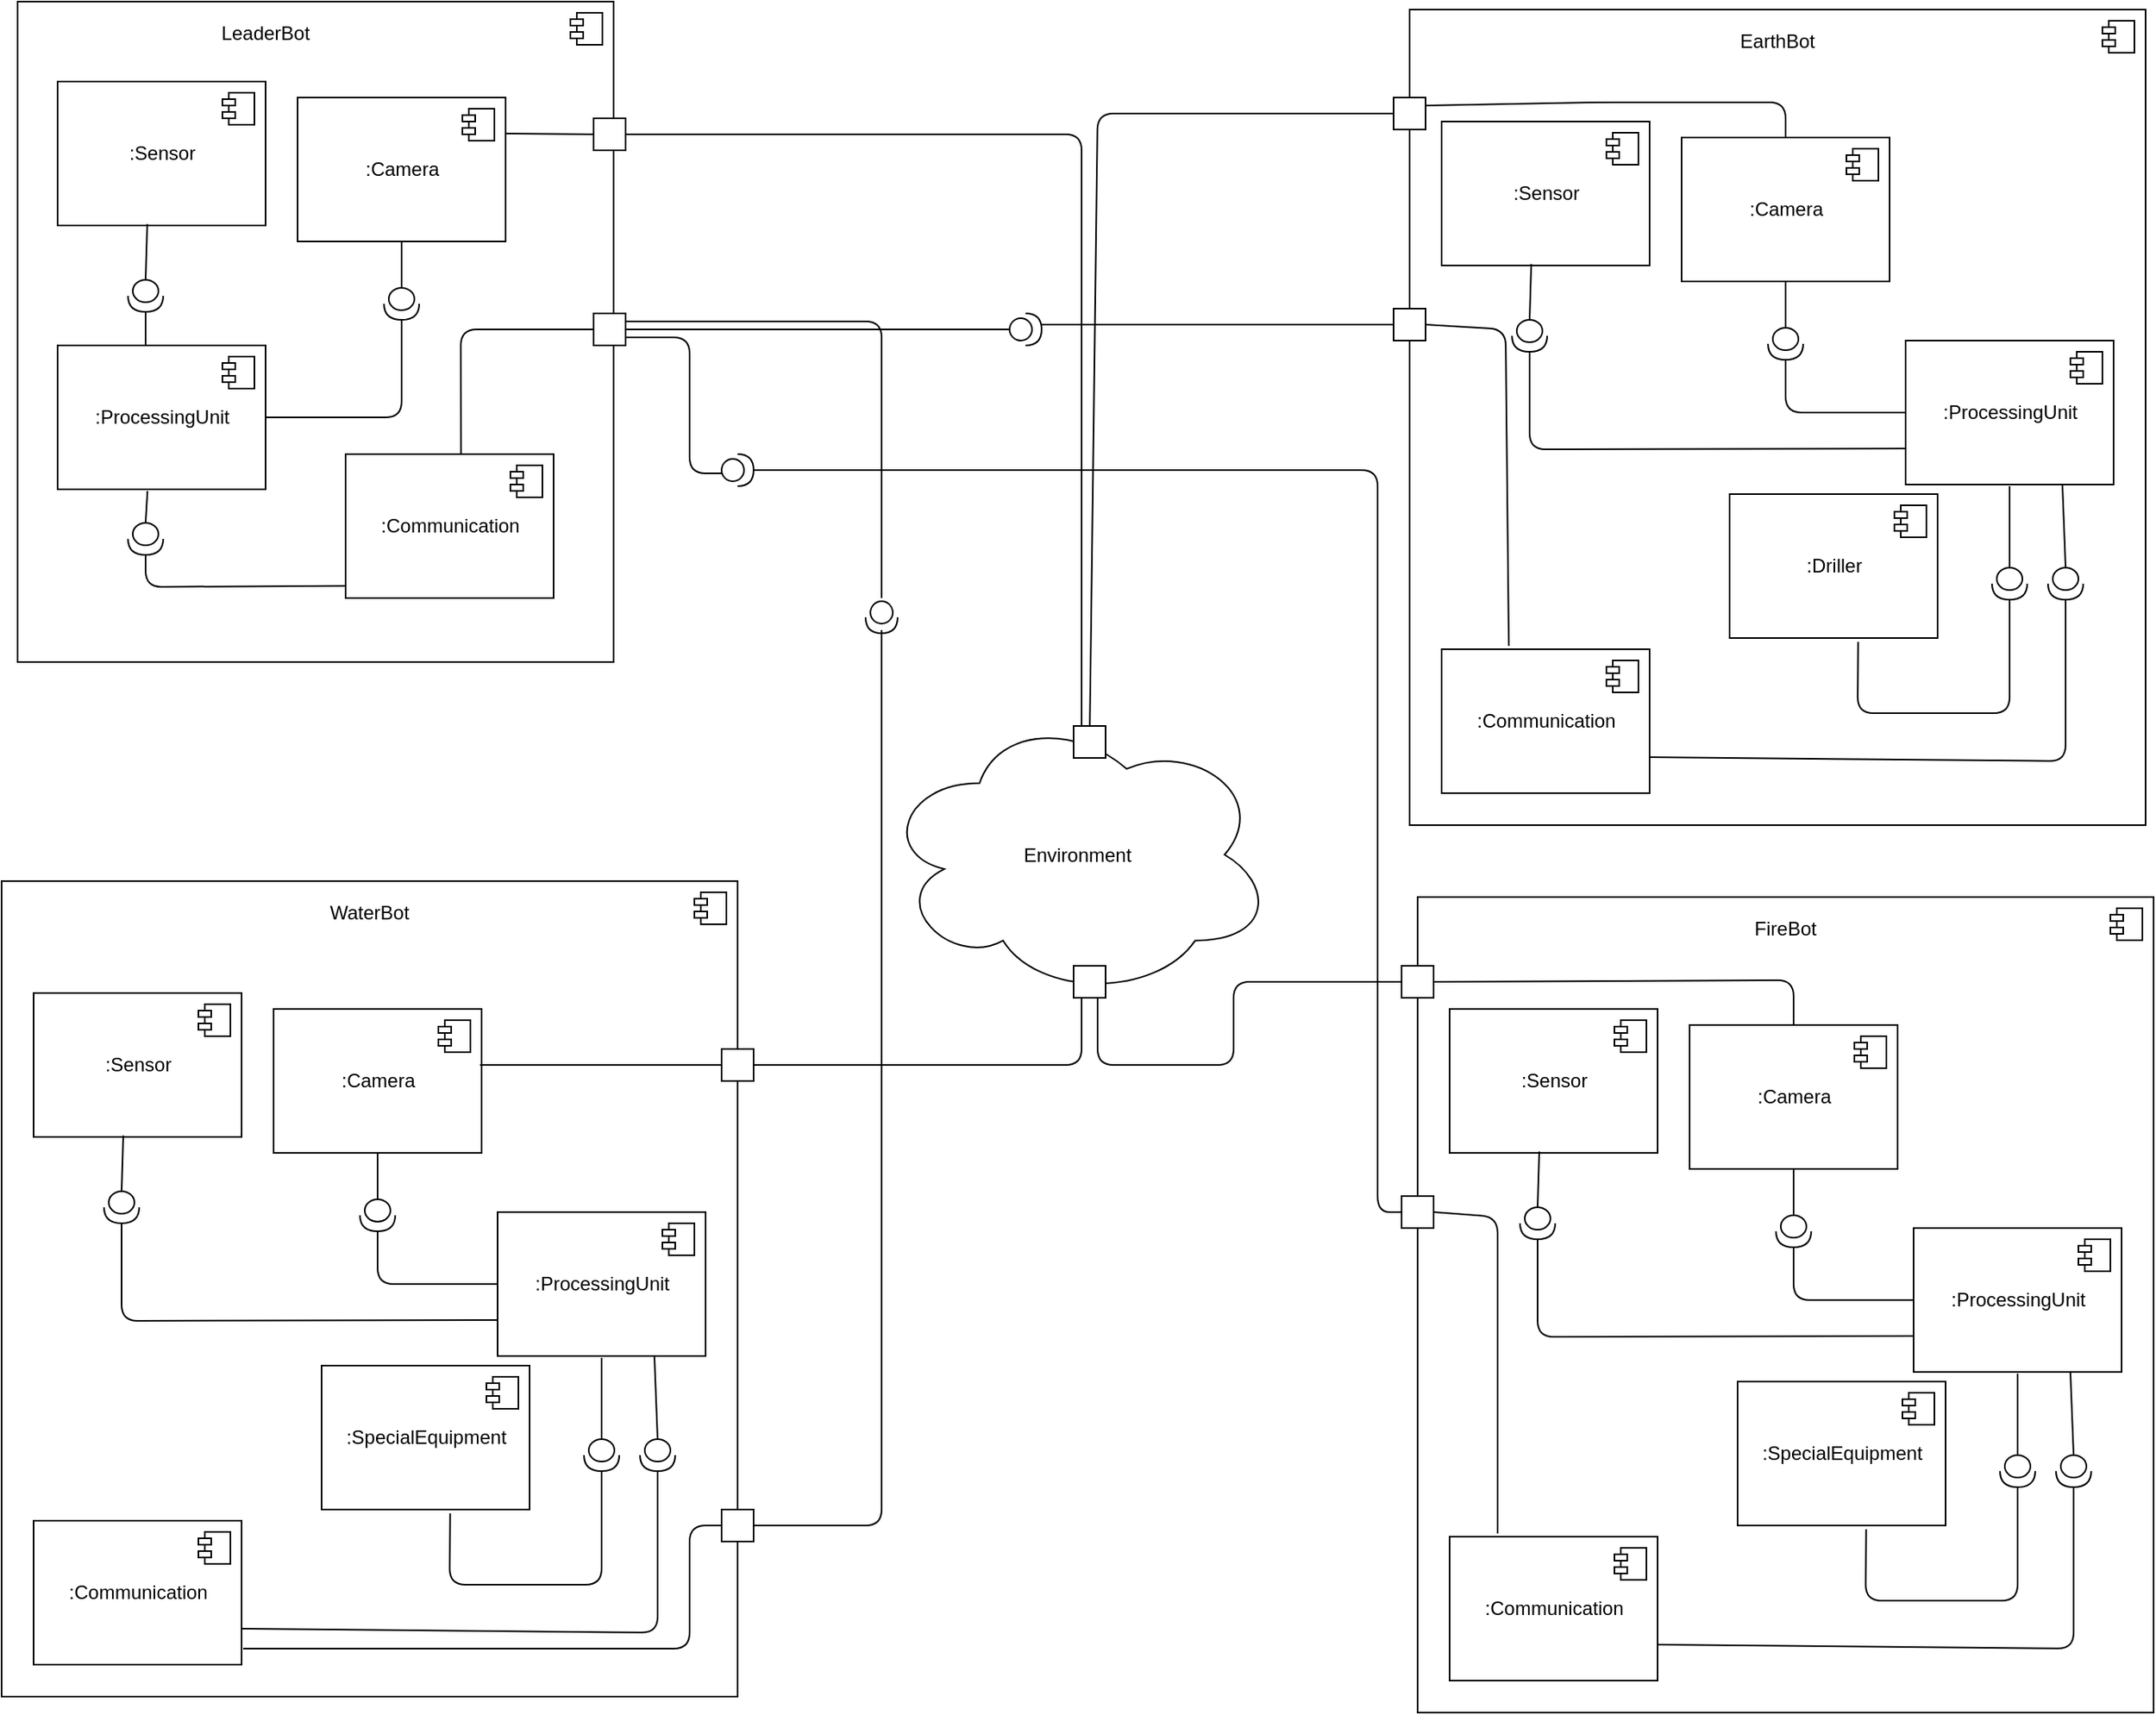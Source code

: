 <mxfile version="13.3.6" type="google"><diagram name="Page-1" id="e7e014a7-5840-1c2e-5031-d8a46d1fe8dd"><mxGraphModel dx="1730" dy="1713" grid="1" gridSize="10" guides="1" tooltips="1" connect="1" arrows="1" fold="1" page="1" pageScale="1" pageWidth="1169" pageHeight="826" background="#ffffff" math="0" shadow="0"><root><mxCell id="0"/><mxCell id="1" parent="0"/><mxCell id="NwQqCT-GQSoOj6q-BD4P-41" value="" style="html=1;dropTarget=0;" vertex="1" parent="1"><mxGeometry x="40" y="-73" width="372.5" height="413" as="geometry"/></mxCell><mxCell id="NwQqCT-GQSoOj6q-BD4P-42" value="" style="shape=component;jettyWidth=8;jettyHeight=4;" vertex="1" parent="NwQqCT-GQSoOj6q-BD4P-41"><mxGeometry x="1" width="20" height="20" relative="1" as="geometry"><mxPoint x="-27" y="7" as="offset"/></mxGeometry></mxCell><mxCell id="NwQqCT-GQSoOj6q-BD4P-43" value=":Sensor" style="html=1;dropTarget=0;" vertex="1" parent="1"><mxGeometry x="65" y="-23" width="130" height="90" as="geometry"/></mxCell><mxCell id="NwQqCT-GQSoOj6q-BD4P-44" value="" style="shape=component;jettyWidth=8;jettyHeight=4;" vertex="1" parent="NwQqCT-GQSoOj6q-BD4P-43"><mxGeometry x="1" width="20" height="20" relative="1" as="geometry"><mxPoint x="-27" y="7" as="offset"/></mxGeometry></mxCell><mxCell id="NwQqCT-GQSoOj6q-BD4P-55" value="LeaderBot" style="text;html=1;strokeColor=none;fillColor=none;align=center;verticalAlign=middle;whiteSpace=wrap;rounded=0;" vertex="1" parent="1"><mxGeometry x="175" y="-63" width="40" height="20" as="geometry"/></mxCell><mxCell id="NwQqCT-GQSoOj6q-BD4P-56" value=":Camera" style="html=1;dropTarget=0;" vertex="1" parent="1"><mxGeometry x="215" y="-13" width="130" height="90" as="geometry"/></mxCell><mxCell id="NwQqCT-GQSoOj6q-BD4P-57" value="" style="shape=component;jettyWidth=8;jettyHeight=4;" vertex="1" parent="NwQqCT-GQSoOj6q-BD4P-56"><mxGeometry x="1" width="20" height="20" relative="1" as="geometry"><mxPoint x="-27" y="7" as="offset"/></mxGeometry></mxCell><mxCell id="NwQqCT-GQSoOj6q-BD4P-58" value=":ProcessingUnit" style="html=1;dropTarget=0;" vertex="1" parent="1"><mxGeometry x="65" y="142" width="130" height="90" as="geometry"/></mxCell><mxCell id="NwQqCT-GQSoOj6q-BD4P-59" value="" style="shape=component;jettyWidth=8;jettyHeight=4;" vertex="1" parent="NwQqCT-GQSoOj6q-BD4P-58"><mxGeometry x="1" width="20" height="20" relative="1" as="geometry"><mxPoint x="-27" y="7" as="offset"/></mxGeometry></mxCell><mxCell id="NwQqCT-GQSoOj6q-BD4P-104" value="" style="whiteSpace=wrap;html=1;aspect=fixed;" vertex="1" parent="1"><mxGeometry x="400" y="122" width="20" height="20" as="geometry"/></mxCell><mxCell id="NwQqCT-GQSoOj6q-BD4P-105" value="" style="whiteSpace=wrap;html=1;aspect=fixed;" vertex="1" parent="1"><mxGeometry x="920" y="119" width="20" height="20" as="geometry"/></mxCell><mxCell id="NwQqCT-GQSoOj6q-BD4P-120" value=":Communication" style="html=1;dropTarget=0;" vertex="1" parent="1"><mxGeometry x="245" y="210" width="130" height="90" as="geometry"/></mxCell><mxCell id="NwQqCT-GQSoOj6q-BD4P-121" value="" style="shape=component;jettyWidth=8;jettyHeight=4;" vertex="1" parent="NwQqCT-GQSoOj6q-BD4P-120"><mxGeometry x="1" width="20" height="20" relative="1" as="geometry"><mxPoint x="-27" y="7" as="offset"/></mxGeometry></mxCell><mxCell id="NwQqCT-GQSoOj6q-BD4P-123" value="" style="endArrow=none;html=1;exitX=0;exitY=0.5;exitDx=0;exitDy=0;exitPerimeter=0;entryX=0.5;entryY=1;entryDx=0;entryDy=0;" edge="1" parent="1" source="NwQqCT-GQSoOj6q-BD4P-125" target="NwQqCT-GQSoOj6q-BD4P-56"><mxGeometry width="50" height="50" relative="1" as="geometry"><mxPoint x="215" y="167" as="sourcePoint"/><mxPoint x="530" y="117" as="targetPoint"/><Array as="points"/></mxGeometry></mxCell><mxCell id="NwQqCT-GQSoOj6q-BD4P-125" value="" style="shape=providedRequiredInterface;html=1;verticalLabelPosition=bottom;rotation=90;" vertex="1" parent="1"><mxGeometry x="270" y="105" width="20" height="22" as="geometry"/></mxCell><mxCell id="NwQqCT-GQSoOj6q-BD4P-128" value="" style="endArrow=none;html=1;exitX=1;exitY=0.5;exitDx=0;exitDy=0;entryX=1;entryY=0.5;entryDx=0;entryDy=0;entryPerimeter=0;" edge="1" parent="1" source="NwQqCT-GQSoOj6q-BD4P-58" target="NwQqCT-GQSoOj6q-BD4P-125"><mxGeometry width="50" height="50" relative="1" as="geometry"><mxPoint x="290" y="116" as="sourcePoint"/><mxPoint x="290" y="87" as="targetPoint"/><Array as="points"><mxPoint x="280" y="187"/></Array></mxGeometry></mxCell><mxCell id="NwQqCT-GQSoOj6q-BD4P-129" value="" style="shape=providedRequiredInterface;html=1;verticalLabelPosition=bottom;rotation=90;" vertex="1" parent="1"><mxGeometry x="110" y="100" width="20" height="22" as="geometry"/></mxCell><mxCell id="NwQqCT-GQSoOj6q-BD4P-130" value="" style="endArrow=none;html=1;entryX=0;entryY=0.5;entryDx=0;entryDy=0;entryPerimeter=0;exitX=0.431;exitY=0.99;exitDx=0;exitDy=0;exitPerimeter=0;" edge="1" parent="1" source="NwQqCT-GQSoOj6q-BD4P-43" target="NwQqCT-GQSoOj6q-BD4P-129"><mxGeometry width="50" height="50" relative="1" as="geometry"><mxPoint x="120" y="70" as="sourcePoint"/><mxPoint x="290" y="87" as="targetPoint"/><Array as="points"/></mxGeometry></mxCell><mxCell id="NwQqCT-GQSoOj6q-BD4P-131" value="" style="endArrow=none;html=1;entryX=0.423;entryY=0.006;entryDx=0;entryDy=0;entryPerimeter=0;exitX=1;exitY=0.5;exitDx=0;exitDy=0;exitPerimeter=0;" edge="1" parent="1" source="NwQqCT-GQSoOj6q-BD4P-129" target="NwQqCT-GQSoOj6q-BD4P-58"><mxGeometry width="50" height="50" relative="1" as="geometry"><mxPoint x="130" y="90" as="sourcePoint"/><mxPoint x="130" y="111" as="targetPoint"/><Array as="points"/></mxGeometry></mxCell><mxCell id="NwQqCT-GQSoOj6q-BD4P-142" value="" style="shape=providedRequiredInterface;html=1;verticalLabelPosition=bottom;rotation=90;" vertex="1" parent="1"><mxGeometry x="110" y="252" width="20" height="22" as="geometry"/></mxCell><mxCell id="NwQqCT-GQSoOj6q-BD4P-143" value="" style="endArrow=none;html=1;exitX=0;exitY=0.5;exitDx=0;exitDy=0;entryX=0.432;entryY=1.011;entryDx=0;entryDy=0;entryPerimeter=0;exitPerimeter=0;" edge="1" parent="1" source="NwQqCT-GQSoOj6q-BD4P-142" target="NwQqCT-GQSoOj6q-BD4P-58"><mxGeometry width="50" height="50" relative="1" as="geometry"><mxPoint x="205" y="197" as="sourcePoint"/><mxPoint x="290" y="136" as="targetPoint"/><Array as="points"/></mxGeometry></mxCell><mxCell id="NwQqCT-GQSoOj6q-BD4P-144" value="" style="endArrow=none;html=1;exitX=1;exitY=0.5;exitDx=0;exitDy=0;entryX=0.004;entryY=0.915;entryDx=0;entryDy=0;exitPerimeter=0;entryPerimeter=0;" edge="1" parent="1" source="NwQqCT-GQSoOj6q-BD4P-142" target="NwQqCT-GQSoOj6q-BD4P-120"><mxGeometry width="50" height="50" relative="1" as="geometry"><mxPoint x="130" y="263" as="sourcePoint"/><mxPoint x="131.16" y="242.99" as="targetPoint"/><Array as="points"><mxPoint x="120" y="293"/></Array></mxGeometry></mxCell><mxCell id="NwQqCT-GQSoOj6q-BD4P-145" value="" style="endArrow=none;html=1;exitX=0.555;exitY=-0.002;exitDx=0;exitDy=0;entryX=0;entryY=0.5;entryDx=0;entryDy=0;exitPerimeter=0;" edge="1" parent="1" source="NwQqCT-GQSoOj6q-BD4P-120" target="NwQqCT-GQSoOj6q-BD4P-104"><mxGeometry width="50" height="50" relative="1" as="geometry"><mxPoint x="205" y="197" as="sourcePoint"/><mxPoint x="290" y="136" as="targetPoint"/><Array as="points"><mxPoint x="317" y="132"/></Array></mxGeometry></mxCell><mxCell id="NwQqCT-GQSoOj6q-BD4P-146" value="" style="endArrow=none;html=1;entryX=1;entryY=0.5;entryDx=0;entryDy=0;exitX=0;exitY=0.5;exitDx=0;exitDy=0;exitPerimeter=0;" edge="1" parent="1" source="NwQqCT-GQSoOj6q-BD4P-147" target="NwQqCT-GQSoOj6q-BD4P-104"><mxGeometry width="50" height="50" relative="1" as="geometry"><mxPoint x="470" y="200" as="sourcePoint"/><mxPoint x="410" y="147" as="targetPoint"/><Array as="points"/></mxGeometry></mxCell><mxCell id="NwQqCT-GQSoOj6q-BD4P-147" value="" style="shape=providedRequiredInterface;html=1;verticalLabelPosition=bottom;" vertex="1" parent="1"><mxGeometry x="660" y="122" width="20" height="20" as="geometry"/></mxCell><mxCell id="NwQqCT-GQSoOj6q-BD4P-148" value="" style="endArrow=none;html=1;entryX=0;entryY=0.5;entryDx=0;entryDy=0;exitX=1;exitY=0.5;exitDx=0;exitDy=0;exitPerimeter=0;" edge="1" parent="1" source="NwQqCT-GQSoOj6q-BD4P-166" target="NwQqCT-GQSoOj6q-BD4P-105"><mxGeometry width="50" height="50" relative="1" as="geometry"><mxPoint x="790" y="139" as="sourcePoint"/><mxPoint x="720" y="139" as="targetPoint"/><Array as="points"/></mxGeometry></mxCell><mxCell id="NwQqCT-GQSoOj6q-BD4P-157" value="" style="html=1;dropTarget=0;" vertex="1" parent="1"><mxGeometry x="910" y="-68" width="460" height="510" as="geometry"/></mxCell><mxCell id="NwQqCT-GQSoOj6q-BD4P-158" value="" style="shape=component;jettyWidth=8;jettyHeight=4;" vertex="1" parent="NwQqCT-GQSoOj6q-BD4P-157"><mxGeometry x="1" width="20" height="20" relative="1" as="geometry"><mxPoint x="-27" y="7" as="offset"/></mxGeometry></mxCell><mxCell id="NwQqCT-GQSoOj6q-BD4P-159" value=":Sensor" style="html=1;dropTarget=0;" vertex="1" parent="1"><mxGeometry x="930" y="2" width="130" height="90" as="geometry"/></mxCell><mxCell id="NwQqCT-GQSoOj6q-BD4P-160" value="" style="shape=component;jettyWidth=8;jettyHeight=4;" vertex="1" parent="NwQqCT-GQSoOj6q-BD4P-159"><mxGeometry x="1" width="20" height="20" relative="1" as="geometry"><mxPoint x="-27" y="7" as="offset"/></mxGeometry></mxCell><mxCell id="NwQqCT-GQSoOj6q-BD4P-161" value="EarthBot" style="text;html=1;strokeColor=none;fillColor=none;align=center;verticalAlign=middle;whiteSpace=wrap;rounded=0;" vertex="1" parent="1"><mxGeometry x="1120" y="-58" width="40" height="20" as="geometry"/></mxCell><mxCell id="NwQqCT-GQSoOj6q-BD4P-162" value=":Camera" style="html=1;dropTarget=0;" vertex="1" parent="1"><mxGeometry x="1080" y="12" width="130" height="90" as="geometry"/></mxCell><mxCell id="NwQqCT-GQSoOj6q-BD4P-163" value="" style="shape=component;jettyWidth=8;jettyHeight=4;" vertex="1" parent="NwQqCT-GQSoOj6q-BD4P-162"><mxGeometry x="1" width="20" height="20" relative="1" as="geometry"><mxPoint x="-27" y="7" as="offset"/></mxGeometry></mxCell><mxCell id="NwQqCT-GQSoOj6q-BD4P-164" value=":ProcessingUnit" style="html=1;dropTarget=0;" vertex="1" parent="1"><mxGeometry x="1220" y="139" width="130" height="90" as="geometry"/></mxCell><mxCell id="NwQqCT-GQSoOj6q-BD4P-165" value="" style="shape=component;jettyWidth=8;jettyHeight=4;" vertex="1" parent="NwQqCT-GQSoOj6q-BD4P-164"><mxGeometry x="1" width="20" height="20" relative="1" as="geometry"><mxPoint x="-27" y="7" as="offset"/></mxGeometry></mxCell><mxCell id="NwQqCT-GQSoOj6q-BD4P-167" value=":Driller" style="html=1;dropTarget=0;" vertex="1" parent="1"><mxGeometry x="1110" y="235" width="130" height="90" as="geometry"/></mxCell><mxCell id="NwQqCT-GQSoOj6q-BD4P-168" value="" style="shape=component;jettyWidth=8;jettyHeight=4;" vertex="1" parent="NwQqCT-GQSoOj6q-BD4P-167"><mxGeometry x="1" width="20" height="20" relative="1" as="geometry"><mxPoint x="-27" y="7" as="offset"/></mxGeometry></mxCell><mxCell id="NwQqCT-GQSoOj6q-BD4P-169" value="" style="endArrow=none;html=1;exitX=0;exitY=0.5;exitDx=0;exitDy=0;exitPerimeter=0;entryX=0.5;entryY=1;entryDx=0;entryDy=0;" edge="1" parent="1" source="NwQqCT-GQSoOj6q-BD4P-170" target="NwQqCT-GQSoOj6q-BD4P-162"><mxGeometry width="50" height="50" relative="1" as="geometry"><mxPoint x="1080" y="192" as="sourcePoint"/><mxPoint x="1395" y="142" as="targetPoint"/><Array as="points"/></mxGeometry></mxCell><mxCell id="NwQqCT-GQSoOj6q-BD4P-170" value="" style="shape=providedRequiredInterface;html=1;verticalLabelPosition=bottom;rotation=90;" vertex="1" parent="1"><mxGeometry x="1135" y="130" width="20" height="22" as="geometry"/></mxCell><mxCell id="NwQqCT-GQSoOj6q-BD4P-171" value="" style="endArrow=none;html=1;exitX=0;exitY=0.5;exitDx=0;exitDy=0;entryX=1;entryY=0.5;entryDx=0;entryDy=0;entryPerimeter=0;" edge="1" parent="1" source="NwQqCT-GQSoOj6q-BD4P-164" target="NwQqCT-GQSoOj6q-BD4P-170"><mxGeometry width="50" height="50" relative="1" as="geometry"><mxPoint x="1155" y="141" as="sourcePoint"/><mxPoint x="1155" y="112" as="targetPoint"/><Array as="points"><mxPoint x="1145" y="184"/></Array></mxGeometry></mxCell><mxCell id="NwQqCT-GQSoOj6q-BD4P-172" value="" style="shape=providedRequiredInterface;html=1;verticalLabelPosition=bottom;rotation=90;" vertex="1" parent="1"><mxGeometry x="975" y="125" width="20" height="22" as="geometry"/></mxCell><mxCell id="NwQqCT-GQSoOj6q-BD4P-173" value="" style="endArrow=none;html=1;entryX=0;entryY=0.5;entryDx=0;entryDy=0;entryPerimeter=0;exitX=0.431;exitY=0.99;exitDx=0;exitDy=0;exitPerimeter=0;" edge="1" parent="1" source="NwQqCT-GQSoOj6q-BD4P-159" target="NwQqCT-GQSoOj6q-BD4P-172"><mxGeometry width="50" height="50" relative="1" as="geometry"><mxPoint x="985" y="95" as="sourcePoint"/><mxPoint x="1155" y="112" as="targetPoint"/><Array as="points"/></mxGeometry></mxCell><mxCell id="NwQqCT-GQSoOj6q-BD4P-174" value="" style="endArrow=none;html=1;entryX=0;entryY=0.75;entryDx=0;entryDy=0;exitX=1;exitY=0.5;exitDx=0;exitDy=0;exitPerimeter=0;" edge="1" parent="1" source="NwQqCT-GQSoOj6q-BD4P-172" target="NwQqCT-GQSoOj6q-BD4P-164"><mxGeometry width="50" height="50" relative="1" as="geometry"><mxPoint x="995" y="115" as="sourcePoint"/><mxPoint x="995" y="136" as="targetPoint"/><Array as="points"><mxPoint x="985" y="207"/></Array></mxGeometry></mxCell><mxCell id="NwQqCT-GQSoOj6q-BD4P-176" value="" style="endArrow=none;html=1;exitX=0;exitY=0.5;exitDx=0;exitDy=0;exitPerimeter=0;" edge="1" parent="1" source="NwQqCT-GQSoOj6q-BD4P-185"><mxGeometry width="50" height="50" relative="1" as="geometry"><mxPoint x="1070" y="222" as="sourcePoint"/><mxPoint x="1285" y="230" as="targetPoint"/><Array as="points"/></mxGeometry></mxCell><mxCell id="NwQqCT-GQSoOj6q-BD4P-177" value="" style="endArrow=none;html=1;exitX=1;exitY=0.5;exitDx=0;exitDy=0;exitPerimeter=0;entryX=0.618;entryY=1.027;entryDx=0;entryDy=0;entryPerimeter=0;" edge="1" parent="1" source="NwQqCT-GQSoOj6q-BD4P-185" target="NwQqCT-GQSoOj6q-BD4P-167"><mxGeometry width="50" height="50" relative="1" as="geometry"><mxPoint x="985" y="298" as="sourcePoint"/><mxPoint x="996.16" y="267.99" as="targetPoint"/><Array as="points"><mxPoint x="1285" y="372"/><mxPoint x="1190" y="372"/></Array></mxGeometry></mxCell><mxCell id="NwQqCT-GQSoOj6q-BD4P-166" value="" style="whiteSpace=wrap;html=1;aspect=fixed;" vertex="1" parent="1"><mxGeometry x="900" y="119" width="20" height="20" as="geometry"/></mxCell><mxCell id="NwQqCT-GQSoOj6q-BD4P-181" value="" style="endArrow=none;html=1;entryX=0;entryY=0.5;entryDx=0;entryDy=0;" edge="1" parent="1" target="NwQqCT-GQSoOj6q-BD4P-166"><mxGeometry width="50" height="50" relative="1" as="geometry"><mxPoint x="680" y="129" as="sourcePoint"/><mxPoint x="630" y="137" as="targetPoint"/><Array as="points"/></mxGeometry></mxCell><mxCell id="NwQqCT-GQSoOj6q-BD4P-182" value=":Communication" style="html=1;dropTarget=0;" vertex="1" parent="1"><mxGeometry x="930" y="332" width="130" height="90" as="geometry"/></mxCell><mxCell id="NwQqCT-GQSoOj6q-BD4P-183" value="" style="shape=component;jettyWidth=8;jettyHeight=4;" vertex="1" parent="NwQqCT-GQSoOj6q-BD4P-182"><mxGeometry x="1" width="20" height="20" relative="1" as="geometry"><mxPoint x="-27" y="7" as="offset"/></mxGeometry></mxCell><mxCell id="NwQqCT-GQSoOj6q-BD4P-185" value="" style="shape=providedRequiredInterface;html=1;verticalLabelPosition=bottom;rotation=90;" vertex="1" parent="1"><mxGeometry x="1275" y="280" width="20" height="22" as="geometry"/></mxCell><mxCell id="NwQqCT-GQSoOj6q-BD4P-186" value="" style="shape=providedRequiredInterface;html=1;verticalLabelPosition=bottom;rotation=90;" vertex="1" parent="1"><mxGeometry x="1310" y="280" width="20" height="22" as="geometry"/></mxCell><mxCell id="NwQqCT-GQSoOj6q-BD4P-187" value="" style="endArrow=none;html=1;entryX=1;entryY=0.5;entryDx=0;entryDy=0;exitX=1;exitY=0.75;exitDx=0;exitDy=0;entryPerimeter=0;" edge="1" parent="1" source="NwQqCT-GQSoOj6q-BD4P-182" target="NwQqCT-GQSoOj6q-BD4P-186"><mxGeometry width="50" height="50" relative="1" as="geometry"><mxPoint x="995" y="156" as="sourcePoint"/><mxPoint x="1230" y="216.5" as="targetPoint"/><Array as="points"><mxPoint x="1320" y="402"/></Array></mxGeometry></mxCell><mxCell id="NwQqCT-GQSoOj6q-BD4P-188" value="" style="endArrow=none;html=1;exitX=0;exitY=0.5;exitDx=0;exitDy=0;exitPerimeter=0;" edge="1" parent="1" source="NwQqCT-GQSoOj6q-BD4P-186"><mxGeometry width="50" height="50" relative="1" as="geometry"><mxPoint x="1295" y="291" as="sourcePoint"/><mxPoint x="1318" y="229" as="targetPoint"/><Array as="points"/></mxGeometry></mxCell><mxCell id="NwQqCT-GQSoOj6q-BD4P-189" value="" style="endArrow=none;html=1;exitX=1;exitY=0.5;exitDx=0;exitDy=0;entryX=0.323;entryY=-0.024;entryDx=0;entryDy=0;entryPerimeter=0;" edge="1" parent="1" source="NwQqCT-GQSoOj6q-BD4P-166" target="NwQqCT-GQSoOj6q-BD4P-182"><mxGeometry width="50" height="50" relative="1" as="geometry"><mxPoint x="995" y="156" as="sourcePoint"/><mxPoint x="1230" y="216.5" as="targetPoint"/><Array as="points"><mxPoint x="970" y="132"/></Array></mxGeometry></mxCell><mxCell id="NwQqCT-GQSoOj6q-BD4P-190" value="" style="whiteSpace=wrap;html=1;aspect=fixed;" vertex="1" parent="1"><mxGeometry x="40" y="664" width="20" height="20" as="geometry"/></mxCell><mxCell id="NwQqCT-GQSoOj6q-BD4P-191" value="" style="endArrow=none;html=1;entryX=0;entryY=0.5;entryDx=0;entryDy=0;exitX=1;exitY=0.5;exitDx=0;exitDy=0;exitPerimeter=0;" edge="1" parent="1" target="NwQqCT-GQSoOj6q-BD4P-190"><mxGeometry width="50" height="50" relative="1" as="geometry"><mxPoint x="40" y="674" as="sourcePoint"/><mxPoint x="-160" y="684" as="targetPoint"/><Array as="points"/></mxGeometry></mxCell><mxCell id="NwQqCT-GQSoOj6q-BD4P-192" value="" style="html=1;dropTarget=0;" vertex="1" parent="1"><mxGeometry x="30" y="477" width="460" height="510" as="geometry"/></mxCell><mxCell id="NwQqCT-GQSoOj6q-BD4P-193" value="" style="shape=component;jettyWidth=8;jettyHeight=4;" vertex="1" parent="NwQqCT-GQSoOj6q-BD4P-192"><mxGeometry x="1" width="20" height="20" relative="1" as="geometry"><mxPoint x="-27" y="7" as="offset"/></mxGeometry></mxCell><mxCell id="NwQqCT-GQSoOj6q-BD4P-194" value=":Sensor" style="html=1;dropTarget=0;" vertex="1" parent="1"><mxGeometry x="50" y="547" width="130" height="90" as="geometry"/></mxCell><mxCell id="NwQqCT-GQSoOj6q-BD4P-195" value="" style="shape=component;jettyWidth=8;jettyHeight=4;" vertex="1" parent="NwQqCT-GQSoOj6q-BD4P-194"><mxGeometry x="1" width="20" height="20" relative="1" as="geometry"><mxPoint x="-27" y="7" as="offset"/></mxGeometry></mxCell><mxCell id="NwQqCT-GQSoOj6q-BD4P-196" value="WaterBot" style="text;html=1;strokeColor=none;fillColor=none;align=center;verticalAlign=middle;whiteSpace=wrap;rounded=0;" vertex="1" parent="1"><mxGeometry x="240" y="487" width="40" height="20" as="geometry"/></mxCell><mxCell id="NwQqCT-GQSoOj6q-BD4P-197" value=":Camera" style="html=1;dropTarget=0;" vertex="1" parent="1"><mxGeometry x="200" y="557" width="130" height="90" as="geometry"/></mxCell><mxCell id="NwQqCT-GQSoOj6q-BD4P-198" value="" style="shape=component;jettyWidth=8;jettyHeight=4;" vertex="1" parent="NwQqCT-GQSoOj6q-BD4P-197"><mxGeometry x="1" width="20" height="20" relative="1" as="geometry"><mxPoint x="-27" y="7" as="offset"/></mxGeometry></mxCell><mxCell id="NwQqCT-GQSoOj6q-BD4P-199" value=":ProcessingUnit" style="html=1;dropTarget=0;" vertex="1" parent="1"><mxGeometry x="340" y="684" width="130" height="90" as="geometry"/></mxCell><mxCell id="NwQqCT-GQSoOj6q-BD4P-200" value="" style="shape=component;jettyWidth=8;jettyHeight=4;" vertex="1" parent="NwQqCT-GQSoOj6q-BD4P-199"><mxGeometry x="1" width="20" height="20" relative="1" as="geometry"><mxPoint x="-27" y="7" as="offset"/></mxGeometry></mxCell><mxCell id="NwQqCT-GQSoOj6q-BD4P-201" value=":SpecialEquipment" style="html=1;dropTarget=0;" vertex="1" parent="1"><mxGeometry x="230" y="780" width="130" height="90" as="geometry"/></mxCell><mxCell id="NwQqCT-GQSoOj6q-BD4P-202" value="" style="shape=component;jettyWidth=8;jettyHeight=4;" vertex="1" parent="NwQqCT-GQSoOj6q-BD4P-201"><mxGeometry x="1" width="20" height="20" relative="1" as="geometry"><mxPoint x="-27" y="7" as="offset"/></mxGeometry></mxCell><mxCell id="NwQqCT-GQSoOj6q-BD4P-203" value="" style="endArrow=none;html=1;exitX=0;exitY=0.5;exitDx=0;exitDy=0;exitPerimeter=0;entryX=0.5;entryY=1;entryDx=0;entryDy=0;" edge="1" parent="1" source="NwQqCT-GQSoOj6q-BD4P-204" target="NwQqCT-GQSoOj6q-BD4P-197"><mxGeometry width="50" height="50" relative="1" as="geometry"><mxPoint x="200" y="737" as="sourcePoint"/><mxPoint x="515" y="687" as="targetPoint"/><Array as="points"/></mxGeometry></mxCell><mxCell id="NwQqCT-GQSoOj6q-BD4P-204" value="" style="shape=providedRequiredInterface;html=1;verticalLabelPosition=bottom;rotation=90;" vertex="1" parent="1"><mxGeometry x="255" y="675" width="20" height="22" as="geometry"/></mxCell><mxCell id="NwQqCT-GQSoOj6q-BD4P-205" value="" style="endArrow=none;html=1;exitX=0;exitY=0.5;exitDx=0;exitDy=0;entryX=1;entryY=0.5;entryDx=0;entryDy=0;entryPerimeter=0;" edge="1" parent="1" source="NwQqCT-GQSoOj6q-BD4P-199" target="NwQqCT-GQSoOj6q-BD4P-204"><mxGeometry width="50" height="50" relative="1" as="geometry"><mxPoint x="275" y="686" as="sourcePoint"/><mxPoint x="275" y="657" as="targetPoint"/><Array as="points"><mxPoint x="265" y="729"/></Array></mxGeometry></mxCell><mxCell id="NwQqCT-GQSoOj6q-BD4P-206" value="" style="shape=providedRequiredInterface;html=1;verticalLabelPosition=bottom;rotation=90;" vertex="1" parent="1"><mxGeometry x="95" y="670" width="20" height="22" as="geometry"/></mxCell><mxCell id="NwQqCT-GQSoOj6q-BD4P-207" value="" style="endArrow=none;html=1;entryX=0;entryY=0.5;entryDx=0;entryDy=0;entryPerimeter=0;exitX=0.431;exitY=0.99;exitDx=0;exitDy=0;exitPerimeter=0;" edge="1" parent="1" source="NwQqCT-GQSoOj6q-BD4P-194" target="NwQqCT-GQSoOj6q-BD4P-206"><mxGeometry width="50" height="50" relative="1" as="geometry"><mxPoint x="105" y="640" as="sourcePoint"/><mxPoint x="275" y="657" as="targetPoint"/><Array as="points"/></mxGeometry></mxCell><mxCell id="NwQqCT-GQSoOj6q-BD4P-208" value="" style="endArrow=none;html=1;entryX=0;entryY=0.75;entryDx=0;entryDy=0;exitX=1;exitY=0.5;exitDx=0;exitDy=0;exitPerimeter=0;" edge="1" parent="1" source="NwQqCT-GQSoOj6q-BD4P-206" target="NwQqCT-GQSoOj6q-BD4P-199"><mxGeometry width="50" height="50" relative="1" as="geometry"><mxPoint x="115" y="660" as="sourcePoint"/><mxPoint x="115" y="681" as="targetPoint"/><Array as="points"><mxPoint x="105" y="752"/></Array></mxGeometry></mxCell><mxCell id="NwQqCT-GQSoOj6q-BD4P-209" value="" style="endArrow=none;html=1;exitX=0;exitY=0.5;exitDx=0;exitDy=0;exitPerimeter=0;" edge="1" parent="1" source="NwQqCT-GQSoOj6q-BD4P-214"><mxGeometry width="50" height="50" relative="1" as="geometry"><mxPoint x="190" y="767" as="sourcePoint"/><mxPoint x="405" y="775" as="targetPoint"/><Array as="points"/></mxGeometry></mxCell><mxCell id="NwQqCT-GQSoOj6q-BD4P-210" value="" style="endArrow=none;html=1;exitX=1;exitY=0.5;exitDx=0;exitDy=0;exitPerimeter=0;entryX=0.618;entryY=1.027;entryDx=0;entryDy=0;entryPerimeter=0;" edge="1" parent="1" source="NwQqCT-GQSoOj6q-BD4P-214" target="NwQqCT-GQSoOj6q-BD4P-201"><mxGeometry width="50" height="50" relative="1" as="geometry"><mxPoint x="105" y="843" as="sourcePoint"/><mxPoint x="116.16" y="812.99" as="targetPoint"/><Array as="points"><mxPoint x="405" y="917"/><mxPoint x="310" y="917"/></Array></mxGeometry></mxCell><mxCell id="NwQqCT-GQSoOj6q-BD4P-212" value=":Communication" style="html=1;dropTarget=0;" vertex="1" parent="1"><mxGeometry x="50" y="877" width="130" height="90" as="geometry"/></mxCell><mxCell id="NwQqCT-GQSoOj6q-BD4P-213" value="" style="shape=component;jettyWidth=8;jettyHeight=4;" vertex="1" parent="NwQqCT-GQSoOj6q-BD4P-212"><mxGeometry x="1" width="20" height="20" relative="1" as="geometry"><mxPoint x="-27" y="7" as="offset"/></mxGeometry></mxCell><mxCell id="NwQqCT-GQSoOj6q-BD4P-214" value="" style="shape=providedRequiredInterface;html=1;verticalLabelPosition=bottom;rotation=90;" vertex="1" parent="1"><mxGeometry x="395" y="825" width="20" height="22" as="geometry"/></mxCell><mxCell id="NwQqCT-GQSoOj6q-BD4P-215" value="" style="shape=providedRequiredInterface;html=1;verticalLabelPosition=bottom;rotation=90;" vertex="1" parent="1"><mxGeometry x="430" y="825" width="20" height="22" as="geometry"/></mxCell><mxCell id="NwQqCT-GQSoOj6q-BD4P-216" value="" style="endArrow=none;html=1;entryX=1;entryY=0.5;entryDx=0;entryDy=0;exitX=1;exitY=0.75;exitDx=0;exitDy=0;entryPerimeter=0;" edge="1" parent="1" source="NwQqCT-GQSoOj6q-BD4P-212" target="NwQqCT-GQSoOj6q-BD4P-215"><mxGeometry width="50" height="50" relative="1" as="geometry"><mxPoint x="115" y="701" as="sourcePoint"/><mxPoint x="350" y="761.5" as="targetPoint"/><Array as="points"><mxPoint x="440" y="947"/></Array></mxGeometry></mxCell><mxCell id="NwQqCT-GQSoOj6q-BD4P-217" value="" style="endArrow=none;html=1;exitX=0;exitY=0.5;exitDx=0;exitDy=0;exitPerimeter=0;" edge="1" parent="1" source="NwQqCT-GQSoOj6q-BD4P-215"><mxGeometry width="50" height="50" relative="1" as="geometry"><mxPoint x="415" y="836" as="sourcePoint"/><mxPoint x="438" y="774" as="targetPoint"/><Array as="points"/></mxGeometry></mxCell><mxCell id="NwQqCT-GQSoOj6q-BD4P-219" value="" style="whiteSpace=wrap;html=1;aspect=fixed;direction=south;" vertex="1" parent="1"><mxGeometry x="480" y="870" width="20" height="20" as="geometry"/></mxCell><mxCell id="NwQqCT-GQSoOj6q-BD4P-220" value="" style="endArrow=none;html=1;" edge="1" parent="1"><mxGeometry width="50" height="50" relative="1" as="geometry"><mxPoint x="181" y="957" as="sourcePoint"/><mxPoint x="480" y="880" as="targetPoint"/><Array as="points"><mxPoint x="460" y="957"/><mxPoint x="460" y="880"/></Array></mxGeometry></mxCell><mxCell id="NwQqCT-GQSoOj6q-BD4P-221" value="" style="whiteSpace=wrap;html=1;aspect=fixed;" vertex="1" parent="1"><mxGeometry x="925" y="674" width="20" height="20" as="geometry"/></mxCell><mxCell id="NwQqCT-GQSoOj6q-BD4P-222" value="" style="endArrow=none;html=1;entryX=0;entryY=0.5;entryDx=0;entryDy=0;exitX=1;exitY=0.5;exitDx=0;exitDy=0;exitPerimeter=0;" edge="1" parent="1" source="NwQqCT-GQSoOj6q-BD4P-242" target="NwQqCT-GQSoOj6q-BD4P-221"><mxGeometry width="50" height="50" relative="1" as="geometry"><mxPoint x="795" y="694" as="sourcePoint"/><mxPoint x="725" y="694" as="targetPoint"/><Array as="points"/></mxGeometry></mxCell><mxCell id="NwQqCT-GQSoOj6q-BD4P-223" value="" style="html=1;dropTarget=0;" vertex="1" parent="1"><mxGeometry x="915" y="487" width="460" height="510" as="geometry"/></mxCell><mxCell id="NwQqCT-GQSoOj6q-BD4P-224" value="" style="shape=component;jettyWidth=8;jettyHeight=4;" vertex="1" parent="NwQqCT-GQSoOj6q-BD4P-223"><mxGeometry x="1" width="20" height="20" relative="1" as="geometry"><mxPoint x="-27" y="7" as="offset"/></mxGeometry></mxCell><mxCell id="NwQqCT-GQSoOj6q-BD4P-225" value=":Sensor" style="html=1;dropTarget=0;" vertex="1" parent="1"><mxGeometry x="935" y="557" width="130" height="90" as="geometry"/></mxCell><mxCell id="NwQqCT-GQSoOj6q-BD4P-226" value="" style="shape=component;jettyWidth=8;jettyHeight=4;" vertex="1" parent="NwQqCT-GQSoOj6q-BD4P-225"><mxGeometry x="1" width="20" height="20" relative="1" as="geometry"><mxPoint x="-27" y="7" as="offset"/></mxGeometry></mxCell><mxCell id="NwQqCT-GQSoOj6q-BD4P-227" value="FireBot" style="text;html=1;strokeColor=none;fillColor=none;align=center;verticalAlign=middle;whiteSpace=wrap;rounded=0;" vertex="1" parent="1"><mxGeometry x="1125" y="497" width="40" height="20" as="geometry"/></mxCell><mxCell id="NwQqCT-GQSoOj6q-BD4P-228" value=":Camera" style="html=1;dropTarget=0;" vertex="1" parent="1"><mxGeometry x="1085" y="567" width="130" height="90" as="geometry"/></mxCell><mxCell id="NwQqCT-GQSoOj6q-BD4P-229" value="" style="shape=component;jettyWidth=8;jettyHeight=4;" vertex="1" parent="NwQqCT-GQSoOj6q-BD4P-228"><mxGeometry x="1" width="20" height="20" relative="1" as="geometry"><mxPoint x="-27" y="7" as="offset"/></mxGeometry></mxCell><mxCell id="NwQqCT-GQSoOj6q-BD4P-230" value=":ProcessingUnit" style="html=1;dropTarget=0;" vertex="1" parent="1"><mxGeometry x="1225" y="694" width="130" height="90" as="geometry"/></mxCell><mxCell id="NwQqCT-GQSoOj6q-BD4P-231" value="" style="shape=component;jettyWidth=8;jettyHeight=4;" vertex="1" parent="NwQqCT-GQSoOj6q-BD4P-230"><mxGeometry x="1" width="20" height="20" relative="1" as="geometry"><mxPoint x="-27" y="7" as="offset"/></mxGeometry></mxCell><mxCell id="NwQqCT-GQSoOj6q-BD4P-232" value=":SpecialEquipment" style="html=1;dropTarget=0;" vertex="1" parent="1"><mxGeometry x="1115" y="790" width="130" height="90" as="geometry"/></mxCell><mxCell id="NwQqCT-GQSoOj6q-BD4P-233" value="" style="shape=component;jettyWidth=8;jettyHeight=4;" vertex="1" parent="NwQqCT-GQSoOj6q-BD4P-232"><mxGeometry x="1" width="20" height="20" relative="1" as="geometry"><mxPoint x="-27" y="7" as="offset"/></mxGeometry></mxCell><mxCell id="NwQqCT-GQSoOj6q-BD4P-234" value="" style="endArrow=none;html=1;exitX=0;exitY=0.5;exitDx=0;exitDy=0;exitPerimeter=0;entryX=0.5;entryY=1;entryDx=0;entryDy=0;" edge="1" parent="1" source="NwQqCT-GQSoOj6q-BD4P-235" target="NwQqCT-GQSoOj6q-BD4P-228"><mxGeometry width="50" height="50" relative="1" as="geometry"><mxPoint x="1085" y="747" as="sourcePoint"/><mxPoint x="1400" y="697" as="targetPoint"/><Array as="points"/></mxGeometry></mxCell><mxCell id="NwQqCT-GQSoOj6q-BD4P-235" value="" style="shape=providedRequiredInterface;html=1;verticalLabelPosition=bottom;rotation=90;" vertex="1" parent="1"><mxGeometry x="1140" y="685" width="20" height="22" as="geometry"/></mxCell><mxCell id="NwQqCT-GQSoOj6q-BD4P-236" value="" style="endArrow=none;html=1;exitX=0;exitY=0.5;exitDx=0;exitDy=0;entryX=1;entryY=0.5;entryDx=0;entryDy=0;entryPerimeter=0;" edge="1" parent="1" source="NwQqCT-GQSoOj6q-BD4P-230" target="NwQqCT-GQSoOj6q-BD4P-235"><mxGeometry width="50" height="50" relative="1" as="geometry"><mxPoint x="1160" y="696" as="sourcePoint"/><mxPoint x="1160" y="667" as="targetPoint"/><Array as="points"><mxPoint x="1150" y="739"/></Array></mxGeometry></mxCell><mxCell id="NwQqCT-GQSoOj6q-BD4P-237" value="" style="shape=providedRequiredInterface;html=1;verticalLabelPosition=bottom;rotation=90;" vertex="1" parent="1"><mxGeometry x="980" y="680" width="20" height="22" as="geometry"/></mxCell><mxCell id="NwQqCT-GQSoOj6q-BD4P-238" value="" style="endArrow=none;html=1;entryX=0;entryY=0.5;entryDx=0;entryDy=0;entryPerimeter=0;exitX=0.431;exitY=0.99;exitDx=0;exitDy=0;exitPerimeter=0;" edge="1" parent="1" source="NwQqCT-GQSoOj6q-BD4P-225" target="NwQqCT-GQSoOj6q-BD4P-237"><mxGeometry width="50" height="50" relative="1" as="geometry"><mxPoint x="990" y="650" as="sourcePoint"/><mxPoint x="1160" y="667" as="targetPoint"/><Array as="points"/></mxGeometry></mxCell><mxCell id="NwQqCT-GQSoOj6q-BD4P-239" value="" style="endArrow=none;html=1;entryX=0;entryY=0.75;entryDx=0;entryDy=0;exitX=1;exitY=0.5;exitDx=0;exitDy=0;exitPerimeter=0;" edge="1" parent="1" source="NwQqCT-GQSoOj6q-BD4P-237" target="NwQqCT-GQSoOj6q-BD4P-230"><mxGeometry width="50" height="50" relative="1" as="geometry"><mxPoint x="1000" y="670" as="sourcePoint"/><mxPoint x="1000" y="691" as="targetPoint"/><Array as="points"><mxPoint x="990" y="762"/></Array></mxGeometry></mxCell><mxCell id="NwQqCT-GQSoOj6q-BD4P-240" value="" style="endArrow=none;html=1;exitX=0;exitY=0.5;exitDx=0;exitDy=0;exitPerimeter=0;" edge="1" parent="1" source="NwQqCT-GQSoOj6q-BD4P-245"><mxGeometry width="50" height="50" relative="1" as="geometry"><mxPoint x="1075" y="777" as="sourcePoint"/><mxPoint x="1290" y="785" as="targetPoint"/><Array as="points"/></mxGeometry></mxCell><mxCell id="NwQqCT-GQSoOj6q-BD4P-241" value="" style="endArrow=none;html=1;exitX=1;exitY=0.5;exitDx=0;exitDy=0;exitPerimeter=0;entryX=0.618;entryY=1.027;entryDx=0;entryDy=0;entryPerimeter=0;" edge="1" parent="1" source="NwQqCT-GQSoOj6q-BD4P-245" target="NwQqCT-GQSoOj6q-BD4P-232"><mxGeometry width="50" height="50" relative="1" as="geometry"><mxPoint x="990" y="853" as="sourcePoint"/><mxPoint x="1001.16" y="822.99" as="targetPoint"/><Array as="points"><mxPoint x="1290" y="927"/><mxPoint x="1195" y="927"/></Array></mxGeometry></mxCell><mxCell id="NwQqCT-GQSoOj6q-BD4P-242" value="" style="whiteSpace=wrap;html=1;aspect=fixed;" vertex="1" parent="1"><mxGeometry x="905" y="674" width="20" height="20" as="geometry"/></mxCell><mxCell id="NwQqCT-GQSoOj6q-BD4P-243" value=":Communication" style="html=1;dropTarget=0;" vertex="1" parent="1"><mxGeometry x="935" y="887" width="130" height="90" as="geometry"/></mxCell><mxCell id="NwQqCT-GQSoOj6q-BD4P-244" value="" style="shape=component;jettyWidth=8;jettyHeight=4;" vertex="1" parent="NwQqCT-GQSoOj6q-BD4P-243"><mxGeometry x="1" width="20" height="20" relative="1" as="geometry"><mxPoint x="-27" y="7" as="offset"/></mxGeometry></mxCell><mxCell id="NwQqCT-GQSoOj6q-BD4P-245" value="" style="shape=providedRequiredInterface;html=1;verticalLabelPosition=bottom;rotation=90;" vertex="1" parent="1"><mxGeometry x="1280" y="835" width="20" height="22" as="geometry"/></mxCell><mxCell id="NwQqCT-GQSoOj6q-BD4P-246" value="" style="shape=providedRequiredInterface;html=1;verticalLabelPosition=bottom;rotation=90;" vertex="1" parent="1"><mxGeometry x="1315" y="835" width="20" height="22" as="geometry"/></mxCell><mxCell id="NwQqCT-GQSoOj6q-BD4P-247" value="" style="endArrow=none;html=1;entryX=1;entryY=0.5;entryDx=0;entryDy=0;exitX=1;exitY=0.75;exitDx=0;exitDy=0;entryPerimeter=0;" edge="1" parent="1" source="NwQqCT-GQSoOj6q-BD4P-243" target="NwQqCT-GQSoOj6q-BD4P-246"><mxGeometry width="50" height="50" relative="1" as="geometry"><mxPoint x="1000" y="711" as="sourcePoint"/><mxPoint x="1235" y="771.5" as="targetPoint"/><Array as="points"><mxPoint x="1325" y="957"/></Array></mxGeometry></mxCell><mxCell id="NwQqCT-GQSoOj6q-BD4P-248" value="" style="endArrow=none;html=1;exitX=0;exitY=0.5;exitDx=0;exitDy=0;exitPerimeter=0;" edge="1" parent="1" source="NwQqCT-GQSoOj6q-BD4P-246"><mxGeometry width="50" height="50" relative="1" as="geometry"><mxPoint x="1300" y="846" as="sourcePoint"/><mxPoint x="1323" y="784" as="targetPoint"/><Array as="points"/></mxGeometry></mxCell><mxCell id="NwQqCT-GQSoOj6q-BD4P-249" value="" style="endArrow=none;html=1;exitX=1;exitY=0.5;exitDx=0;exitDy=0;" edge="1" parent="1" source="NwQqCT-GQSoOj6q-BD4P-242"><mxGeometry width="50" height="50" relative="1" as="geometry"><mxPoint x="1000" y="711" as="sourcePoint"/><mxPoint x="965" y="885" as="targetPoint"/><Array as="points"><mxPoint x="965" y="687"/></Array></mxGeometry></mxCell><mxCell id="NwQqCT-GQSoOj6q-BD4P-256" value="" style="endArrow=none;html=1;" edge="1" parent="1"><mxGeometry width="50" height="50" relative="1" as="geometry"><mxPoint x="480" y="222" as="sourcePoint"/><mxPoint x="420" y="137" as="targetPoint"/><Array as="points"><mxPoint x="460" y="222"/><mxPoint x="460" y="180"/><mxPoint x="460" y="137"/></Array></mxGeometry></mxCell><mxCell id="NwQqCT-GQSoOj6q-BD4P-257" value="" style="shape=providedRequiredInterface;html=1;verticalLabelPosition=bottom;" vertex="1" parent="1"><mxGeometry x="480" y="210" width="20" height="20" as="geometry"/></mxCell><mxCell id="NwQqCT-GQSoOj6q-BD4P-258" value="" style="endArrow=none;html=1;exitX=1;exitY=0.5;exitDx=0;exitDy=0;exitPerimeter=0;entryX=0;entryY=0.5;entryDx=0;entryDy=0;" edge="1" parent="1" source="NwQqCT-GQSoOj6q-BD4P-257" target="NwQqCT-GQSoOj6q-BD4P-242"><mxGeometry width="50" height="50" relative="1" as="geometry"><mxPoint x="520" y="147" as="sourcePoint"/><mxPoint x="560" y="300" as="targetPoint"/><Array as="points"><mxPoint x="890" y="220"/><mxPoint x="890" y="490"/><mxPoint x="890" y="684"/></Array></mxGeometry></mxCell><mxCell id="NwQqCT-GQSoOj6q-BD4P-259" value="Environment" style="ellipse;shape=cloud;whiteSpace=wrap;html=1;" vertex="1" parent="1"><mxGeometry x="580" y="371" width="245" height="179" as="geometry"/></mxCell><mxCell id="NwQqCT-GQSoOj6q-BD4P-262" value="" style="endArrow=none;html=1;entryX=1;entryY=0.25;entryDx=0;entryDy=0;" edge="1" parent="1" target="NwQqCT-GQSoOj6q-BD4P-104"><mxGeometry width="50" height="50" relative="1" as="geometry"><mxPoint x="580" y="300" as="sourcePoint"/><mxPoint x="420" y="122" as="targetPoint"/><Array as="points"><mxPoint x="580" y="127"/></Array></mxGeometry></mxCell><mxCell id="NwQqCT-GQSoOj6q-BD4P-263" value="" style="shape=providedRequiredInterface;html=1;verticalLabelPosition=bottom;rotation=90;" vertex="1" parent="1"><mxGeometry x="570" y="302" width="20" height="20" as="geometry"/></mxCell><mxCell id="NwQqCT-GQSoOj6q-BD4P-264" value="" style="endArrow=none;html=1;entryX=0.5;entryY=0;entryDx=0;entryDy=0;" edge="1" parent="1" target="NwQqCT-GQSoOj6q-BD4P-219"><mxGeometry width="50" height="50" relative="1" as="geometry"><mxPoint x="580" y="320" as="sourcePoint"/><mxPoint x="570" y="880" as="targetPoint"/><Array as="points"><mxPoint x="580" y="880"/></Array></mxGeometry></mxCell><mxCell id="NwQqCT-GQSoOj6q-BD4P-265" value="" style="whiteSpace=wrap;html=1;aspect=fixed;" vertex="1" parent="1"><mxGeometry x="700" y="530" width="20" height="20" as="geometry"/></mxCell><mxCell id="NwQqCT-GQSoOj6q-BD4P-266" value="" style="whiteSpace=wrap;html=1;aspect=fixed;" vertex="1" parent="1"><mxGeometry x="480" y="582" width="20" height="20" as="geometry"/></mxCell><mxCell id="NwQqCT-GQSoOj6q-BD4P-267" value="" style="whiteSpace=wrap;html=1;aspect=fixed;" vertex="1" parent="1"><mxGeometry x="905" y="530" width="20" height="20" as="geometry"/></mxCell><mxCell id="NwQqCT-GQSoOj6q-BD4P-268" value="" style="whiteSpace=wrap;html=1;aspect=fixed;" vertex="1" parent="1"><mxGeometry x="700" y="380" width="20" height="20" as="geometry"/></mxCell><mxCell id="NwQqCT-GQSoOj6q-BD4P-269" value="" style="whiteSpace=wrap;html=1;aspect=fixed;" vertex="1" parent="1"><mxGeometry x="400" width="20" height="20" as="geometry"/></mxCell><mxCell id="NwQqCT-GQSoOj6q-BD4P-270" value="" style="whiteSpace=wrap;html=1;aspect=fixed;" vertex="1" parent="1"><mxGeometry x="900" y="-13" width="20" height="20" as="geometry"/></mxCell><mxCell id="NwQqCT-GQSoOj6q-BD4P-274" value="" style="endArrow=none;html=1;entryX=0;entryY=0.5;entryDx=0;entryDy=0;" edge="1" parent="1" target="NwQqCT-GQSoOj6q-BD4P-266"><mxGeometry width="50" height="50" relative="1" as="geometry"><mxPoint x="329" y="592" as="sourcePoint"/><mxPoint x="680" y="140" as="targetPoint"/></mxGeometry></mxCell><mxCell id="NwQqCT-GQSoOj6q-BD4P-275" value="" style="endArrow=none;html=1;entryX=0.25;entryY=1;entryDx=0;entryDy=0;" edge="1" parent="1" target="NwQqCT-GQSoOj6q-BD4P-265"><mxGeometry width="50" height="50" relative="1" as="geometry"><mxPoint x="500" y="592" as="sourcePoint"/><mxPoint x="490" y="602" as="targetPoint"/><Array as="points"><mxPoint x="705" y="592"/></Array></mxGeometry></mxCell><mxCell id="NwQqCT-GQSoOj6q-BD4P-277" value="" style="endArrow=none;html=1;entryX=0.75;entryY=1;entryDx=0;entryDy=0;exitX=0;exitY=0.5;exitDx=0;exitDy=0;" edge="1" parent="1" source="NwQqCT-GQSoOj6q-BD4P-267" target="NwQqCT-GQSoOj6q-BD4P-265"><mxGeometry width="50" height="50" relative="1" as="geometry"><mxPoint x="510" y="602" as="sourcePoint"/><mxPoint x="715" y="560.0" as="targetPoint"/><Array as="points"><mxPoint x="800" y="540"/><mxPoint x="800" y="592"/><mxPoint x="715" y="592"/></Array></mxGeometry></mxCell><mxCell id="NwQqCT-GQSoOj6q-BD4P-279" value="" style="endArrow=none;html=1;entryX=0.5;entryY=0;entryDx=0;entryDy=0;exitX=1;exitY=0.5;exitDx=0;exitDy=0;" edge="1" parent="1" source="NwQqCT-GQSoOj6q-BD4P-267" target="NwQqCT-GQSoOj6q-BD4P-228"><mxGeometry width="50" height="50" relative="1" as="geometry"><mxPoint x="915" y="549" as="sourcePoint"/><mxPoint x="710" y="507.0" as="targetPoint"/><Array as="points"><mxPoint x="1150" y="539"/></Array></mxGeometry></mxCell><mxCell id="NwQqCT-GQSoOj6q-BD4P-280" value="" style="endArrow=none;html=1;exitX=1;exitY=0.5;exitDx=0;exitDy=0;entryX=0.25;entryY=0;entryDx=0;entryDy=0;" edge="1" parent="1" source="NwQqCT-GQSoOj6q-BD4P-269" target="NwQqCT-GQSoOj6q-BD4P-268"><mxGeometry width="50" height="50" relative="1" as="geometry"><mxPoint x="920" as="sourcePoint"/><mxPoint x="700" y="260" as="targetPoint"/><Array as="points"><mxPoint x="705" y="10"/></Array></mxGeometry></mxCell><mxCell id="NwQqCT-GQSoOj6q-BD4P-281" value="" style="endArrow=none;html=1;entryX=0;entryY=0.5;entryDx=0;entryDy=0;" edge="1" parent="1" source="NwQqCT-GQSoOj6q-BD4P-268" target="NwQqCT-GQSoOj6q-BD4P-270"><mxGeometry width="50" height="50" relative="1" as="geometry"><mxPoint x="730" y="-3" as="sourcePoint"/><mxPoint x="690" y="20" as="targetPoint"/><Array as="points"><mxPoint x="715" y="-3"/></Array></mxGeometry></mxCell><mxCell id="NwQqCT-GQSoOj6q-BD4P-282" value="" style="endArrow=none;html=1;entryX=0.5;entryY=0;entryDx=0;entryDy=0;exitX=1;exitY=0.25;exitDx=0;exitDy=0;" edge="1" parent="1" source="NwQqCT-GQSoOj6q-BD4P-270" target="NwQqCT-GQSoOj6q-BD4P-162"><mxGeometry width="50" height="50" relative="1" as="geometry"><mxPoint x="740" y="12" as="sourcePoint"/><mxPoint x="910" y="12" as="targetPoint"/><Array as="points"><mxPoint x="1030" y="-10"/><mxPoint x="1145" y="-10"/></Array></mxGeometry></mxCell><mxCell id="NwQqCT-GQSoOj6q-BD4P-283" value="" style="endArrow=none;html=1;exitX=1;exitY=0.25;exitDx=0;exitDy=0;" edge="1" parent="1" source="NwQqCT-GQSoOj6q-BD4P-56"><mxGeometry width="50" height="50" relative="1" as="geometry"><mxPoint x="430" y="20" as="sourcePoint"/><mxPoint x="400" y="10" as="targetPoint"/></mxGeometry></mxCell></root></mxGraphModel></diagram></mxfile>